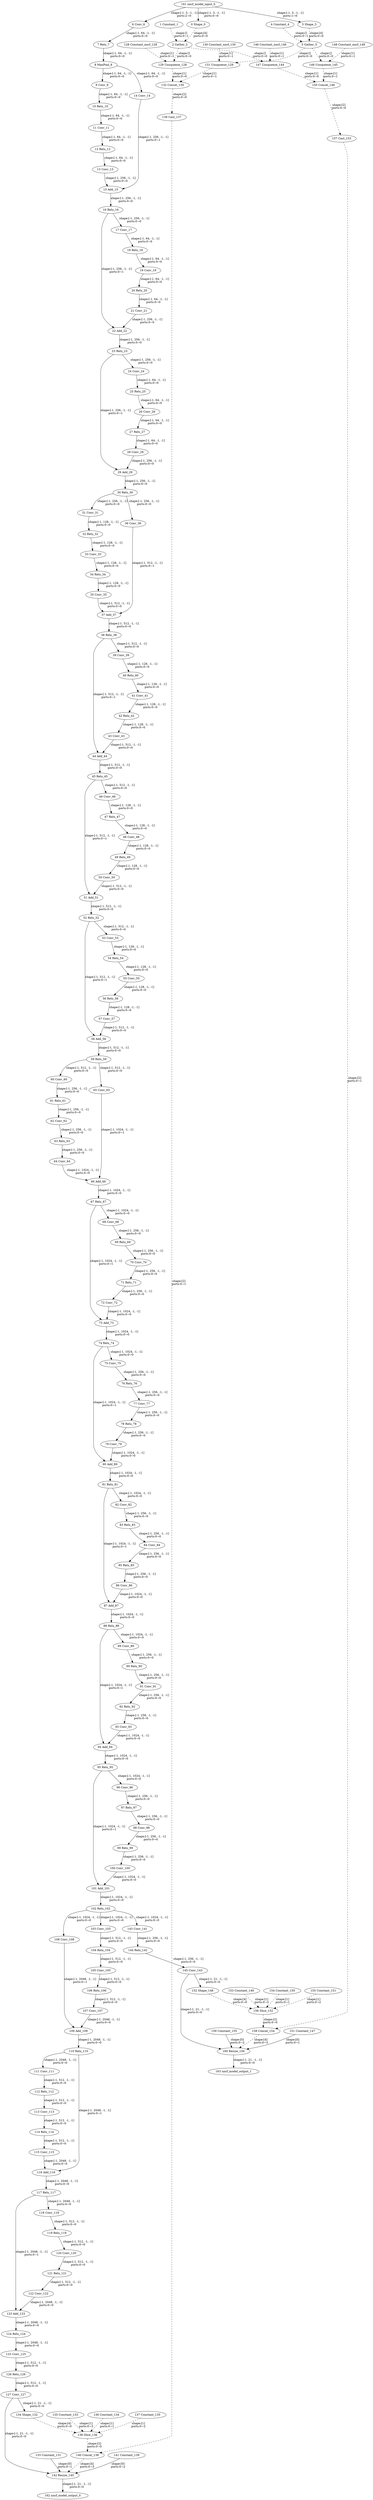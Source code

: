 strict digraph  {
"0 Shape_0" [id=0, type=Shape];
"1 Constant_1" [id=1, type=Constant];
"2 Gather_2" [id=2, type=Gather];
"3 Shape_3" [id=3, type=Shape];
"4 Constant_4" [id=4, type=Constant];
"5 Gather_5" [id=5, type=Gather];
"6 Conv_6" [id=6, type=Conv];
"7 Relu_7" [id=7, type=Relu];
"8 MaxPool_8" [id=8, type=MaxPool];
"9 Conv_9" [id=9, type=Conv];
"10 Relu_10" [id=10, type=Relu];
"11 Conv_11" [id=11, type=Conv];
"12 Relu_12" [id=12, type=Relu];
"13 Conv_13" [id=13, type=Conv];
"14 Conv_14" [id=14, type=Conv];
"15 Add_15" [id=15, type=Add];
"16 Relu_16" [id=16, type=Relu];
"17 Conv_17" [id=17, type=Conv];
"18 Relu_18" [id=18, type=Relu];
"19 Conv_19" [id=19, type=Conv];
"20 Relu_20" [id=20, type=Relu];
"21 Conv_21" [id=21, type=Conv];
"22 Add_22" [id=22, type=Add];
"23 Relu_23" [id=23, type=Relu];
"24 Conv_24" [id=24, type=Conv];
"25 Relu_25" [id=25, type=Relu];
"26 Conv_26" [id=26, type=Conv];
"27 Relu_27" [id=27, type=Relu];
"28 Conv_28" [id=28, type=Conv];
"29 Add_29" [id=29, type=Add];
"30 Relu_30" [id=30, type=Relu];
"31 Conv_31" [id=31, type=Conv];
"32 Relu_32" [id=32, type=Relu];
"33 Conv_33" [id=33, type=Conv];
"34 Relu_34" [id=34, type=Relu];
"35 Conv_35" [id=35, type=Conv];
"36 Conv_36" [id=36, type=Conv];
"37 Add_37" [id=37, type=Add];
"38 Relu_38" [id=38, type=Relu];
"39 Conv_39" [id=39, type=Conv];
"40 Relu_40" [id=40, type=Relu];
"41 Conv_41" [id=41, type=Conv];
"42 Relu_42" [id=42, type=Relu];
"43 Conv_43" [id=43, type=Conv];
"44 Add_44" [id=44, type=Add];
"45 Relu_45" [id=45, type=Relu];
"46 Conv_46" [id=46, type=Conv];
"47 Relu_47" [id=47, type=Relu];
"48 Conv_48" [id=48, type=Conv];
"49 Relu_49" [id=49, type=Relu];
"50 Conv_50" [id=50, type=Conv];
"51 Add_51" [id=51, type=Add];
"52 Relu_52" [id=52, type=Relu];
"53 Conv_53" [id=53, type=Conv];
"54 Relu_54" [id=54, type=Relu];
"55 Conv_55" [id=55, type=Conv];
"56 Relu_56" [id=56, type=Relu];
"57 Conv_57" [id=57, type=Conv];
"58 Add_58" [id=58, type=Add];
"59 Relu_59" [id=59, type=Relu];
"60 Conv_60" [id=60, type=Conv];
"61 Relu_61" [id=61, type=Relu];
"62 Conv_62" [id=62, type=Conv];
"63 Relu_63" [id=63, type=Relu];
"64 Conv_64" [id=64, type=Conv];
"65 Conv_65" [id=65, type=Conv];
"66 Add_66" [id=66, type=Add];
"67 Relu_67" [id=67, type=Relu];
"68 Conv_68" [id=68, type=Conv];
"69 Relu_69" [id=69, type=Relu];
"70 Conv_70" [id=70, type=Conv];
"71 Relu_71" [id=71, type=Relu];
"72 Conv_72" [id=72, type=Conv];
"73 Add_73" [id=73, type=Add];
"74 Relu_74" [id=74, type=Relu];
"75 Conv_75" [id=75, type=Conv];
"76 Relu_76" [id=76, type=Relu];
"77 Conv_77" [id=77, type=Conv];
"78 Relu_78" [id=78, type=Relu];
"79 Conv_79" [id=79, type=Conv];
"80 Add_80" [id=80, type=Add];
"81 Relu_81" [id=81, type=Relu];
"82 Conv_82" [id=82, type=Conv];
"83 Relu_83" [id=83, type=Relu];
"84 Conv_84" [id=84, type=Conv];
"85 Relu_85" [id=85, type=Relu];
"86 Conv_86" [id=86, type=Conv];
"87 Add_87" [id=87, type=Add];
"88 Relu_88" [id=88, type=Relu];
"89 Conv_89" [id=89, type=Conv];
"90 Relu_90" [id=90, type=Relu];
"91 Conv_91" [id=91, type=Conv];
"92 Relu_92" [id=92, type=Relu];
"93 Conv_93" [id=93, type=Conv];
"94 Add_94" [id=94, type=Add];
"95 Relu_95" [id=95, type=Relu];
"96 Conv_96" [id=96, type=Conv];
"97 Relu_97" [id=97, type=Relu];
"98 Conv_98" [id=98, type=Conv];
"99 Relu_99" [id=99, type=Relu];
"100 Conv_100" [id=100, type=Conv];
"101 Add_101" [id=101, type=Add];
"102 Relu_102" [id=102, type=Relu];
"103 Conv_103" [id=103, type=Conv];
"104 Relu_104" [id=104, type=Relu];
"105 Conv_105" [id=105, type=Conv];
"106 Relu_106" [id=106, type=Relu];
"107 Conv_107" [id=107, type=Conv];
"108 Conv_108" [id=108, type=Conv];
"109 Add_109" [id=109, type=Add];
"110 Relu_110" [id=110, type=Relu];
"111 Conv_111" [id=111, type=Conv];
"112 Relu_112" [id=112, type=Relu];
"113 Conv_113" [id=113, type=Conv];
"114 Relu_114" [id=114, type=Relu];
"115 Conv_115" [id=115, type=Conv];
"116 Add_116" [id=116, type=Add];
"117 Relu_117" [id=117, type=Relu];
"118 Conv_118" [id=118, type=Conv];
"119 Relu_119" [id=119, type=Relu];
"120 Conv_120" [id=120, type=Conv];
"121 Relu_121" [id=121, type=Relu];
"122 Conv_122" [id=122, type=Conv];
"123 Add_123" [id=123, type=Add];
"124 Relu_124" [id=124, type=Relu];
"125 Conv_125" [id=125, type=Conv];
"126 Relu_126" [id=126, type=Relu];
"127 Conv_127" [id=127, type=Conv];
"128 Constant_nncf_128" [id=128, type=Constant];
"129 Unsqueeze_128" [id=129, type=Unsqueeze];
"130 Constant_nncf_130" [id=130, type=Constant];
"131 Unsqueeze_129" [id=131, type=Unsqueeze];
"132 Concat_130" [id=132, type=Concat];
"133 Constant_131" [id=133, type=Constant];
"134 Shape_132" [id=134, type=Shape];
"135 Constant_133" [id=135, type=Constant];
"136 Constant_134" [id=136, type=Constant];
"137 Constant_135" [id=137, type=Constant];
"138 Slice_136" [id=138, type=Slice];
"139 Cast_137" [id=139, type=Cast];
"140 Concat_138" [id=140, type=Concat];
"141 Constant_139" [id=141, type=Constant];
"142 Resize_140" [id=142, type=Resize];
"143 Conv_141" [id=143, type=Conv];
"144 Relu_142" [id=144, type=Relu];
"145 Conv_143" [id=145, type=Conv];
"146 Constant_nncf_146" [id=146, type=Constant];
"147 Unsqueeze_144" [id=147, type=Unsqueeze];
"148 Constant_nncf_148" [id=148, type=Constant];
"149 Unsqueeze_145" [id=149, type=Unsqueeze];
"150 Concat_146" [id=150, type=Concat];
"151 Constant_147" [id=151, type=Constant];
"152 Shape_148" [id=152, type=Shape];
"153 Constant_149" [id=153, type=Constant];
"154 Constant_150" [id=154, type=Constant];
"155 Constant_151" [id=155, type=Constant];
"156 Slice_152" [id=156, type=Slice];
"157 Cast_153" [id=157, type=Cast];
"158 Concat_154" [id=158, type=Concat];
"159 Constant_155" [id=159, type=Constant];
"160 Resize_156" [id=160, type=Resize];
"161 nncf_model_input_0" [id=161, type=nncf_model_input];
"162 nncf_model_output_0" [id=162, type=nncf_model_output];
"163 nncf_model_output_1" [id=163, type=nncf_model_output];
"0 Shape_0" -> "2 Gather_2"  [label="shape:[4]\nports:0→0", style=dashed];
"1 Constant_1" -> "2 Gather_2"  [label="shape:[]\nports:0→1", style=dashed];
"2 Gather_2" -> "129 Unsqueeze_128"  [label="shape:[]\nports:0→0", style=dashed];
"2 Gather_2" -> "147 Unsqueeze_144"  [label="shape:[]\nports:0→0", style=dashed];
"3 Shape_3" -> "5 Gather_5"  [label="shape:[4]\nports:0→0", style=dashed];
"4 Constant_4" -> "5 Gather_5"  [label="shape:[]\nports:0→1", style=dashed];
"5 Gather_5" -> "131 Unsqueeze_129"  [label="shape:[]\nports:0→0", style=dashed];
"5 Gather_5" -> "149 Unsqueeze_145"  [label="shape:[]\nports:0→0", style=dashed];
"6 Conv_6" -> "7 Relu_7"  [label="shape:[-1, 64, -1, -1]\nports:0→0", style=solid];
"7 Relu_7" -> "8 MaxPool_8"  [label="shape:[-1, 64, -1, -1]\nports:0→0", style=solid];
"8 MaxPool_8" -> "9 Conv_9"  [label="shape:[-1, 64, -1, -1]\nports:0→0", style=solid];
"8 MaxPool_8" -> "14 Conv_14"  [label="shape:[-1, 64, -1, -1]\nports:0→0", style=solid];
"9 Conv_9" -> "10 Relu_10"  [label="shape:[-1, 64, -1, -1]\nports:0→0", style=solid];
"10 Relu_10" -> "11 Conv_11"  [label="shape:[-1, 64, -1, -1]\nports:0→0", style=solid];
"11 Conv_11" -> "12 Relu_12"  [label="shape:[-1, 64, -1, -1]\nports:0→0", style=solid];
"12 Relu_12" -> "13 Conv_13"  [label="shape:[-1, 64, -1, -1]\nports:0→0", style=solid];
"13 Conv_13" -> "15 Add_15"  [label="shape:[-1, 256, -1, -1]\nports:0→0", style=solid];
"14 Conv_14" -> "15 Add_15"  [label="shape:[-1, 256, -1, -1]\nports:0→1", style=solid];
"15 Add_15" -> "16 Relu_16"  [label="shape:[-1, 256, -1, -1]\nports:0→0", style=solid];
"16 Relu_16" -> "17 Conv_17"  [label="shape:[-1, 256, -1, -1]\nports:0→0", style=solid];
"16 Relu_16" -> "22 Add_22"  [label="shape:[-1, 256, -1, -1]\nports:0→1", style=solid];
"17 Conv_17" -> "18 Relu_18"  [label="shape:[-1, 64, -1, -1]\nports:0→0", style=solid];
"18 Relu_18" -> "19 Conv_19"  [label="shape:[-1, 64, -1, -1]\nports:0→0", style=solid];
"19 Conv_19" -> "20 Relu_20"  [label="shape:[-1, 64, -1, -1]\nports:0→0", style=solid];
"20 Relu_20" -> "21 Conv_21"  [label="shape:[-1, 64, -1, -1]\nports:0→0", style=solid];
"21 Conv_21" -> "22 Add_22"  [label="shape:[-1, 256, -1, -1]\nports:0→0", style=solid];
"22 Add_22" -> "23 Relu_23"  [label="shape:[-1, 256, -1, -1]\nports:0→0", style=solid];
"23 Relu_23" -> "24 Conv_24"  [label="shape:[-1, 256, -1, -1]\nports:0→0", style=solid];
"23 Relu_23" -> "29 Add_29"  [label="shape:[-1, 256, -1, -1]\nports:0→1", style=solid];
"24 Conv_24" -> "25 Relu_25"  [label="shape:[-1, 64, -1, -1]\nports:0→0", style=solid];
"25 Relu_25" -> "26 Conv_26"  [label="shape:[-1, 64, -1, -1]\nports:0→0", style=solid];
"26 Conv_26" -> "27 Relu_27"  [label="shape:[-1, 64, -1, -1]\nports:0→0", style=solid];
"27 Relu_27" -> "28 Conv_28"  [label="shape:[-1, 64, -1, -1]\nports:0→0", style=solid];
"28 Conv_28" -> "29 Add_29"  [label="shape:[-1, 256, -1, -1]\nports:0→0", style=solid];
"29 Add_29" -> "30 Relu_30"  [label="shape:[-1, 256, -1, -1]\nports:0→0", style=solid];
"30 Relu_30" -> "31 Conv_31"  [label="shape:[-1, 256, -1, -1]\nports:0→0", style=solid];
"30 Relu_30" -> "36 Conv_36"  [label="shape:[-1, 256, -1, -1]\nports:0→0", style=solid];
"31 Conv_31" -> "32 Relu_32"  [label="shape:[-1, 128, -1, -1]\nports:0→0", style=solid];
"32 Relu_32" -> "33 Conv_33"  [label="shape:[-1, 128, -1, -1]\nports:0→0", style=solid];
"33 Conv_33" -> "34 Relu_34"  [label="shape:[-1, 128, -1, -1]\nports:0→0", style=solid];
"34 Relu_34" -> "35 Conv_35"  [label="shape:[-1, 128, -1, -1]\nports:0→0", style=solid];
"35 Conv_35" -> "37 Add_37"  [label="shape:[-1, 512, -1, -1]\nports:0→0", style=solid];
"36 Conv_36" -> "37 Add_37"  [label="shape:[-1, 512, -1, -1]\nports:0→1", style=solid];
"37 Add_37" -> "38 Relu_38"  [label="shape:[-1, 512, -1, -1]\nports:0→0", style=solid];
"38 Relu_38" -> "39 Conv_39"  [label="shape:[-1, 512, -1, -1]\nports:0→0", style=solid];
"38 Relu_38" -> "44 Add_44"  [label="shape:[-1, 512, -1, -1]\nports:0→1", style=solid];
"39 Conv_39" -> "40 Relu_40"  [label="shape:[-1, 128, -1, -1]\nports:0→0", style=solid];
"40 Relu_40" -> "41 Conv_41"  [label="shape:[-1, 128, -1, -1]\nports:0→0", style=solid];
"41 Conv_41" -> "42 Relu_42"  [label="shape:[-1, 128, -1, -1]\nports:0→0", style=solid];
"42 Relu_42" -> "43 Conv_43"  [label="shape:[-1, 128, -1, -1]\nports:0→0", style=solid];
"43 Conv_43" -> "44 Add_44"  [label="shape:[-1, 512, -1, -1]\nports:0→0", style=solid];
"44 Add_44" -> "45 Relu_45"  [label="shape:[-1, 512, -1, -1]\nports:0→0", style=solid];
"45 Relu_45" -> "46 Conv_46"  [label="shape:[-1, 512, -1, -1]\nports:0→0", style=solid];
"45 Relu_45" -> "51 Add_51"  [label="shape:[-1, 512, -1, -1]\nports:0→1", style=solid];
"46 Conv_46" -> "47 Relu_47"  [label="shape:[-1, 128, -1, -1]\nports:0→0", style=solid];
"47 Relu_47" -> "48 Conv_48"  [label="shape:[-1, 128, -1, -1]\nports:0→0", style=solid];
"48 Conv_48" -> "49 Relu_49"  [label="shape:[-1, 128, -1, -1]\nports:0→0", style=solid];
"49 Relu_49" -> "50 Conv_50"  [label="shape:[-1, 128, -1, -1]\nports:0→0", style=solid];
"50 Conv_50" -> "51 Add_51"  [label="shape:[-1, 512, -1, -1]\nports:0→0", style=solid];
"51 Add_51" -> "52 Relu_52"  [label="shape:[-1, 512, -1, -1]\nports:0→0", style=solid];
"52 Relu_52" -> "53 Conv_53"  [label="shape:[-1, 512, -1, -1]\nports:0→0", style=solid];
"52 Relu_52" -> "58 Add_58"  [label="shape:[-1, 512, -1, -1]\nports:0→1", style=solid];
"53 Conv_53" -> "54 Relu_54"  [label="shape:[-1, 128, -1, -1]\nports:0→0", style=solid];
"54 Relu_54" -> "55 Conv_55"  [label="shape:[-1, 128, -1, -1]\nports:0→0", style=solid];
"55 Conv_55" -> "56 Relu_56"  [label="shape:[-1, 128, -1, -1]\nports:0→0", style=solid];
"56 Relu_56" -> "57 Conv_57"  [label="shape:[-1, 128, -1, -1]\nports:0→0", style=solid];
"57 Conv_57" -> "58 Add_58"  [label="shape:[-1, 512, -1, -1]\nports:0→0", style=solid];
"58 Add_58" -> "59 Relu_59"  [label="shape:[-1, 512, -1, -1]\nports:0→0", style=solid];
"59 Relu_59" -> "60 Conv_60"  [label="shape:[-1, 512, -1, -1]\nports:0→0", style=solid];
"59 Relu_59" -> "65 Conv_65"  [label="shape:[-1, 512, -1, -1]\nports:0→0", style=solid];
"60 Conv_60" -> "61 Relu_61"  [label="shape:[-1, 256, -1, -1]\nports:0→0", style=solid];
"61 Relu_61" -> "62 Conv_62"  [label="shape:[-1, 256, -1, -1]\nports:0→0", style=solid];
"62 Conv_62" -> "63 Relu_63"  [label="shape:[-1, 256, -1, -1]\nports:0→0", style=solid];
"63 Relu_63" -> "64 Conv_64"  [label="shape:[-1, 256, -1, -1]\nports:0→0", style=solid];
"64 Conv_64" -> "66 Add_66"  [label="shape:[-1, 1024, -1, -1]\nports:0→0", style=solid];
"65 Conv_65" -> "66 Add_66"  [label="shape:[-1, 1024, -1, -1]\nports:0→1", style=solid];
"66 Add_66" -> "67 Relu_67"  [label="shape:[-1, 1024, -1, -1]\nports:0→0", style=solid];
"67 Relu_67" -> "68 Conv_68"  [label="shape:[-1, 1024, -1, -1]\nports:0→0", style=solid];
"67 Relu_67" -> "73 Add_73"  [label="shape:[-1, 1024, -1, -1]\nports:0→1", style=solid];
"68 Conv_68" -> "69 Relu_69"  [label="shape:[-1, 256, -1, -1]\nports:0→0", style=solid];
"69 Relu_69" -> "70 Conv_70"  [label="shape:[-1, 256, -1, -1]\nports:0→0", style=solid];
"70 Conv_70" -> "71 Relu_71"  [label="shape:[-1, 256, -1, -1]\nports:0→0", style=solid];
"71 Relu_71" -> "72 Conv_72"  [label="shape:[-1, 256, -1, -1]\nports:0→0", style=solid];
"72 Conv_72" -> "73 Add_73"  [label="shape:[-1, 1024, -1, -1]\nports:0→0", style=solid];
"73 Add_73" -> "74 Relu_74"  [label="shape:[-1, 1024, -1, -1]\nports:0→0", style=solid];
"74 Relu_74" -> "75 Conv_75"  [label="shape:[-1, 1024, -1, -1]\nports:0→0", style=solid];
"74 Relu_74" -> "80 Add_80"  [label="shape:[-1, 1024, -1, -1]\nports:0→1", style=solid];
"75 Conv_75" -> "76 Relu_76"  [label="shape:[-1, 256, -1, -1]\nports:0→0", style=solid];
"76 Relu_76" -> "77 Conv_77"  [label="shape:[-1, 256, -1, -1]\nports:0→0", style=solid];
"77 Conv_77" -> "78 Relu_78"  [label="shape:[-1, 256, -1, -1]\nports:0→0", style=solid];
"78 Relu_78" -> "79 Conv_79"  [label="shape:[-1, 256, -1, -1]\nports:0→0", style=solid];
"79 Conv_79" -> "80 Add_80"  [label="shape:[-1, 1024, -1, -1]\nports:0→0", style=solid];
"80 Add_80" -> "81 Relu_81"  [label="shape:[-1, 1024, -1, -1]\nports:0→0", style=solid];
"81 Relu_81" -> "82 Conv_82"  [label="shape:[-1, 1024, -1, -1]\nports:0→0", style=solid];
"81 Relu_81" -> "87 Add_87"  [label="shape:[-1, 1024, -1, -1]\nports:0→1", style=solid];
"82 Conv_82" -> "83 Relu_83"  [label="shape:[-1, 256, -1, -1]\nports:0→0", style=solid];
"83 Relu_83" -> "84 Conv_84"  [label="shape:[-1, 256, -1, -1]\nports:0→0", style=solid];
"84 Conv_84" -> "85 Relu_85"  [label="shape:[-1, 256, -1, -1]\nports:0→0", style=solid];
"85 Relu_85" -> "86 Conv_86"  [label="shape:[-1, 256, -1, -1]\nports:0→0", style=solid];
"86 Conv_86" -> "87 Add_87"  [label="shape:[-1, 1024, -1, -1]\nports:0→0", style=solid];
"87 Add_87" -> "88 Relu_88"  [label="shape:[-1, 1024, -1, -1]\nports:0→0", style=solid];
"88 Relu_88" -> "89 Conv_89"  [label="shape:[-1, 1024, -1, -1]\nports:0→0", style=solid];
"88 Relu_88" -> "94 Add_94"  [label="shape:[-1, 1024, -1, -1]\nports:0→1", style=solid];
"89 Conv_89" -> "90 Relu_90"  [label="shape:[-1, 256, -1, -1]\nports:0→0", style=solid];
"90 Relu_90" -> "91 Conv_91"  [label="shape:[-1, 256, -1, -1]\nports:0→0", style=solid];
"91 Conv_91" -> "92 Relu_92"  [label="shape:[-1, 256, -1, -1]\nports:0→0", style=solid];
"92 Relu_92" -> "93 Conv_93"  [label="shape:[-1, 256, -1, -1]\nports:0→0", style=solid];
"93 Conv_93" -> "94 Add_94"  [label="shape:[-1, 1024, -1, -1]\nports:0→0", style=solid];
"94 Add_94" -> "95 Relu_95"  [label="shape:[-1, 1024, -1, -1]\nports:0→0", style=solid];
"95 Relu_95" -> "96 Conv_96"  [label="shape:[-1, 1024, -1, -1]\nports:0→0", style=solid];
"95 Relu_95" -> "101 Add_101"  [label="shape:[-1, 1024, -1, -1]\nports:0→1", style=solid];
"96 Conv_96" -> "97 Relu_97"  [label="shape:[-1, 256, -1, -1]\nports:0→0", style=solid];
"97 Relu_97" -> "98 Conv_98"  [label="shape:[-1, 256, -1, -1]\nports:0→0", style=solid];
"98 Conv_98" -> "99 Relu_99"  [label="shape:[-1, 256, -1, -1]\nports:0→0", style=solid];
"99 Relu_99" -> "100 Conv_100"  [label="shape:[-1, 256, -1, -1]\nports:0→0", style=solid];
"100 Conv_100" -> "101 Add_101"  [label="shape:[-1, 1024, -1, -1]\nports:0→0", style=solid];
"101 Add_101" -> "102 Relu_102"  [label="shape:[-1, 1024, -1, -1]\nports:0→0", style=solid];
"102 Relu_102" -> "103 Conv_103"  [label="shape:[-1, 1024, -1, -1]\nports:0→0", style=solid];
"102 Relu_102" -> "108 Conv_108"  [label="shape:[-1, 1024, -1, -1]\nports:0→0", style=solid];
"102 Relu_102" -> "143 Conv_141"  [label="shape:[-1, 1024, -1, -1]\nports:0→0", style=solid];
"103 Conv_103" -> "104 Relu_104"  [label="shape:[-1, 512, -1, -1]\nports:0→0", style=solid];
"104 Relu_104" -> "105 Conv_105"  [label="shape:[-1, 512, -1, -1]\nports:0→0", style=solid];
"105 Conv_105" -> "106 Relu_106"  [label="shape:[-1, 512, -1, -1]\nports:0→0", style=solid];
"106 Relu_106" -> "107 Conv_107"  [label="shape:[-1, 512, -1, -1]\nports:0→0", style=solid];
"107 Conv_107" -> "109 Add_109"  [label="shape:[-1, 2048, -1, -1]\nports:0→0", style=solid];
"108 Conv_108" -> "109 Add_109"  [label="shape:[-1, 2048, -1, -1]\nports:0→1", style=solid];
"109 Add_109" -> "110 Relu_110"  [label="shape:[-1, 2048, -1, -1]\nports:0→0", style=solid];
"110 Relu_110" -> "111 Conv_111"  [label="shape:[-1, 2048, -1, -1]\nports:0→0", style=solid];
"110 Relu_110" -> "116 Add_116"  [label="shape:[-1, 2048, -1, -1]\nports:0→1", style=solid];
"111 Conv_111" -> "112 Relu_112"  [label="shape:[-1, 512, -1, -1]\nports:0→0", style=solid];
"112 Relu_112" -> "113 Conv_113"  [label="shape:[-1, 512, -1, -1]\nports:0→0", style=solid];
"113 Conv_113" -> "114 Relu_114"  [label="shape:[-1, 512, -1, -1]\nports:0→0", style=solid];
"114 Relu_114" -> "115 Conv_115"  [label="shape:[-1, 512, -1, -1]\nports:0→0", style=solid];
"115 Conv_115" -> "116 Add_116"  [label="shape:[-1, 2048, -1, -1]\nports:0→0", style=solid];
"116 Add_116" -> "117 Relu_117"  [label="shape:[-1, 2048, -1, -1]\nports:0→0", style=solid];
"117 Relu_117" -> "118 Conv_118"  [label="shape:[-1, 2048, -1, -1]\nports:0→0", style=solid];
"117 Relu_117" -> "123 Add_123"  [label="shape:[-1, 2048, -1, -1]\nports:0→1", style=solid];
"118 Conv_118" -> "119 Relu_119"  [label="shape:[-1, 512, -1, -1]\nports:0→0", style=solid];
"119 Relu_119" -> "120 Conv_120"  [label="shape:[-1, 512, -1, -1]\nports:0→0", style=solid];
"120 Conv_120" -> "121 Relu_121"  [label="shape:[-1, 512, -1, -1]\nports:0→0", style=solid];
"121 Relu_121" -> "122 Conv_122"  [label="shape:[-1, 512, -1, -1]\nports:0→0", style=solid];
"122 Conv_122" -> "123 Add_123"  [label="shape:[-1, 2048, -1, -1]\nports:0→0", style=solid];
"123 Add_123" -> "124 Relu_124"  [label="shape:[-1, 2048, -1, -1]\nports:0→0", style=solid];
"124 Relu_124" -> "125 Conv_125"  [label="shape:[-1, 2048, -1, -1]\nports:0→0", style=solid];
"125 Conv_125" -> "126 Relu_126"  [label="shape:[-1, 512, -1, -1]\nports:0→0", style=solid];
"126 Relu_126" -> "127 Conv_127"  [label="shape:[-1, 512, -1, -1]\nports:0→0", style=solid];
"127 Conv_127" -> "134 Shape_132"  [label="shape:[-1, 21, -1, -1]\nports:0→0", style=solid];
"127 Conv_127" -> "142 Resize_140"  [label="shape:[-1, 21, -1, -1]\nports:0→0", style=solid];
"128 Constant_nncf_128" -> "129 Unsqueeze_128"  [label="shape:[1]\nports:0→1", style=dashed];
"129 Unsqueeze_128" -> "132 Concat_130"  [label="shape:[1]\nports:0→0", style=dashed];
"130 Constant_nncf_130" -> "131 Unsqueeze_129"  [label="shape:[1]\nports:0→1", style=dashed];
"131 Unsqueeze_129" -> "132 Concat_130"  [label="shape:[1]\nports:0→1", style=dashed];
"132 Concat_130" -> "139 Cast_137"  [label="shape:[2]\nports:0→0", style=dashed];
"133 Constant_131" -> "142 Resize_140"  [label="shape:[0]\nports:0→1", style=solid];
"134 Shape_132" -> "138 Slice_136"  [label="shape:[4]\nports:0→0", style=dashed];
"135 Constant_133" -> "138 Slice_136"  [label="shape:[1]\nports:0→3", style=dashed];
"136 Constant_134" -> "138 Slice_136"  [label="shape:[1]\nports:0→1", style=dashed];
"137 Constant_135" -> "138 Slice_136"  [label="shape:[1]\nports:0→2", style=dashed];
"138 Slice_136" -> "140 Concat_138"  [label="shape:[2]\nports:0→0", style=dashed];
"139 Cast_137" -> "140 Concat_138"  [label="shape:[2]\nports:0→1", style=dashed];
"140 Concat_138" -> "142 Resize_140"  [label="shape:[4]\nports:0→3", style=dashed];
"141 Constant_139" -> "142 Resize_140"  [label="shape:[0]\nports:0→2", style=solid];
"142 Resize_140" -> "162 nncf_model_output_0"  [label="shape:[-1, 21, -1, -1]\nports:0→0", style=solid];
"143 Conv_141" -> "144 Relu_142"  [label="shape:[-1, 256, -1, -1]\nports:0→0", style=solid];
"144 Relu_142" -> "145 Conv_143"  [label="shape:[-1, 256, -1, -1]\nports:0→0", style=solid];
"145 Conv_143" -> "152 Shape_148"  [label="shape:[-1, 21, -1, -1]\nports:0→0", style=solid];
"145 Conv_143" -> "160 Resize_156"  [label="shape:[-1, 21, -1, -1]\nports:0→0", style=solid];
"146 Constant_nncf_146" -> "147 Unsqueeze_144"  [label="shape:[1]\nports:0→1", style=dashed];
"147 Unsqueeze_144" -> "150 Concat_146"  [label="shape:[1]\nports:0→0", style=dashed];
"148 Constant_nncf_148" -> "149 Unsqueeze_145"  [label="shape:[1]\nports:0→1", style=dashed];
"149 Unsqueeze_145" -> "150 Concat_146"  [label="shape:[1]\nports:0→1", style=dashed];
"150 Concat_146" -> "157 Cast_153"  [label="shape:[2]\nports:0→0", style=dashed];
"151 Constant_147" -> "160 Resize_156"  [label="shape:[0]\nports:0→1", style=solid];
"152 Shape_148" -> "156 Slice_152"  [label="shape:[4]\nports:0→0", style=dashed];
"153 Constant_149" -> "156 Slice_152"  [label="shape:[1]\nports:0→3", style=dashed];
"154 Constant_150" -> "156 Slice_152"  [label="shape:[1]\nports:0→1", style=dashed];
"155 Constant_151" -> "156 Slice_152"  [label="shape:[1]\nports:0→2", style=dashed];
"156 Slice_152" -> "158 Concat_154"  [label="shape:[2]\nports:0→0", style=dashed];
"157 Cast_153" -> "158 Concat_154"  [label="shape:[2]\nports:0→1", style=dashed];
"158 Concat_154" -> "160 Resize_156"  [label="shape:[4]\nports:0→3", style=dashed];
"159 Constant_155" -> "160 Resize_156"  [label="shape:[0]\nports:0→2", style=solid];
"160 Resize_156" -> "163 nncf_model_output_1"  [label="shape:[-1, 21, -1, -1]\nports:0→0", style=solid];
"161 nncf_model_input_0" -> "0 Shape_0"  [label="shape:[-1, 3, -1, -1]\nports:0→0", style=solid];
"161 nncf_model_input_0" -> "3 Shape_3"  [label="shape:[-1, 3, -1, -1]\nports:1→0", style=solid];
"161 nncf_model_input_0" -> "6 Conv_6"  [label="shape:[-1, 3, -1, -1]\nports:2→0", style=solid];
}
